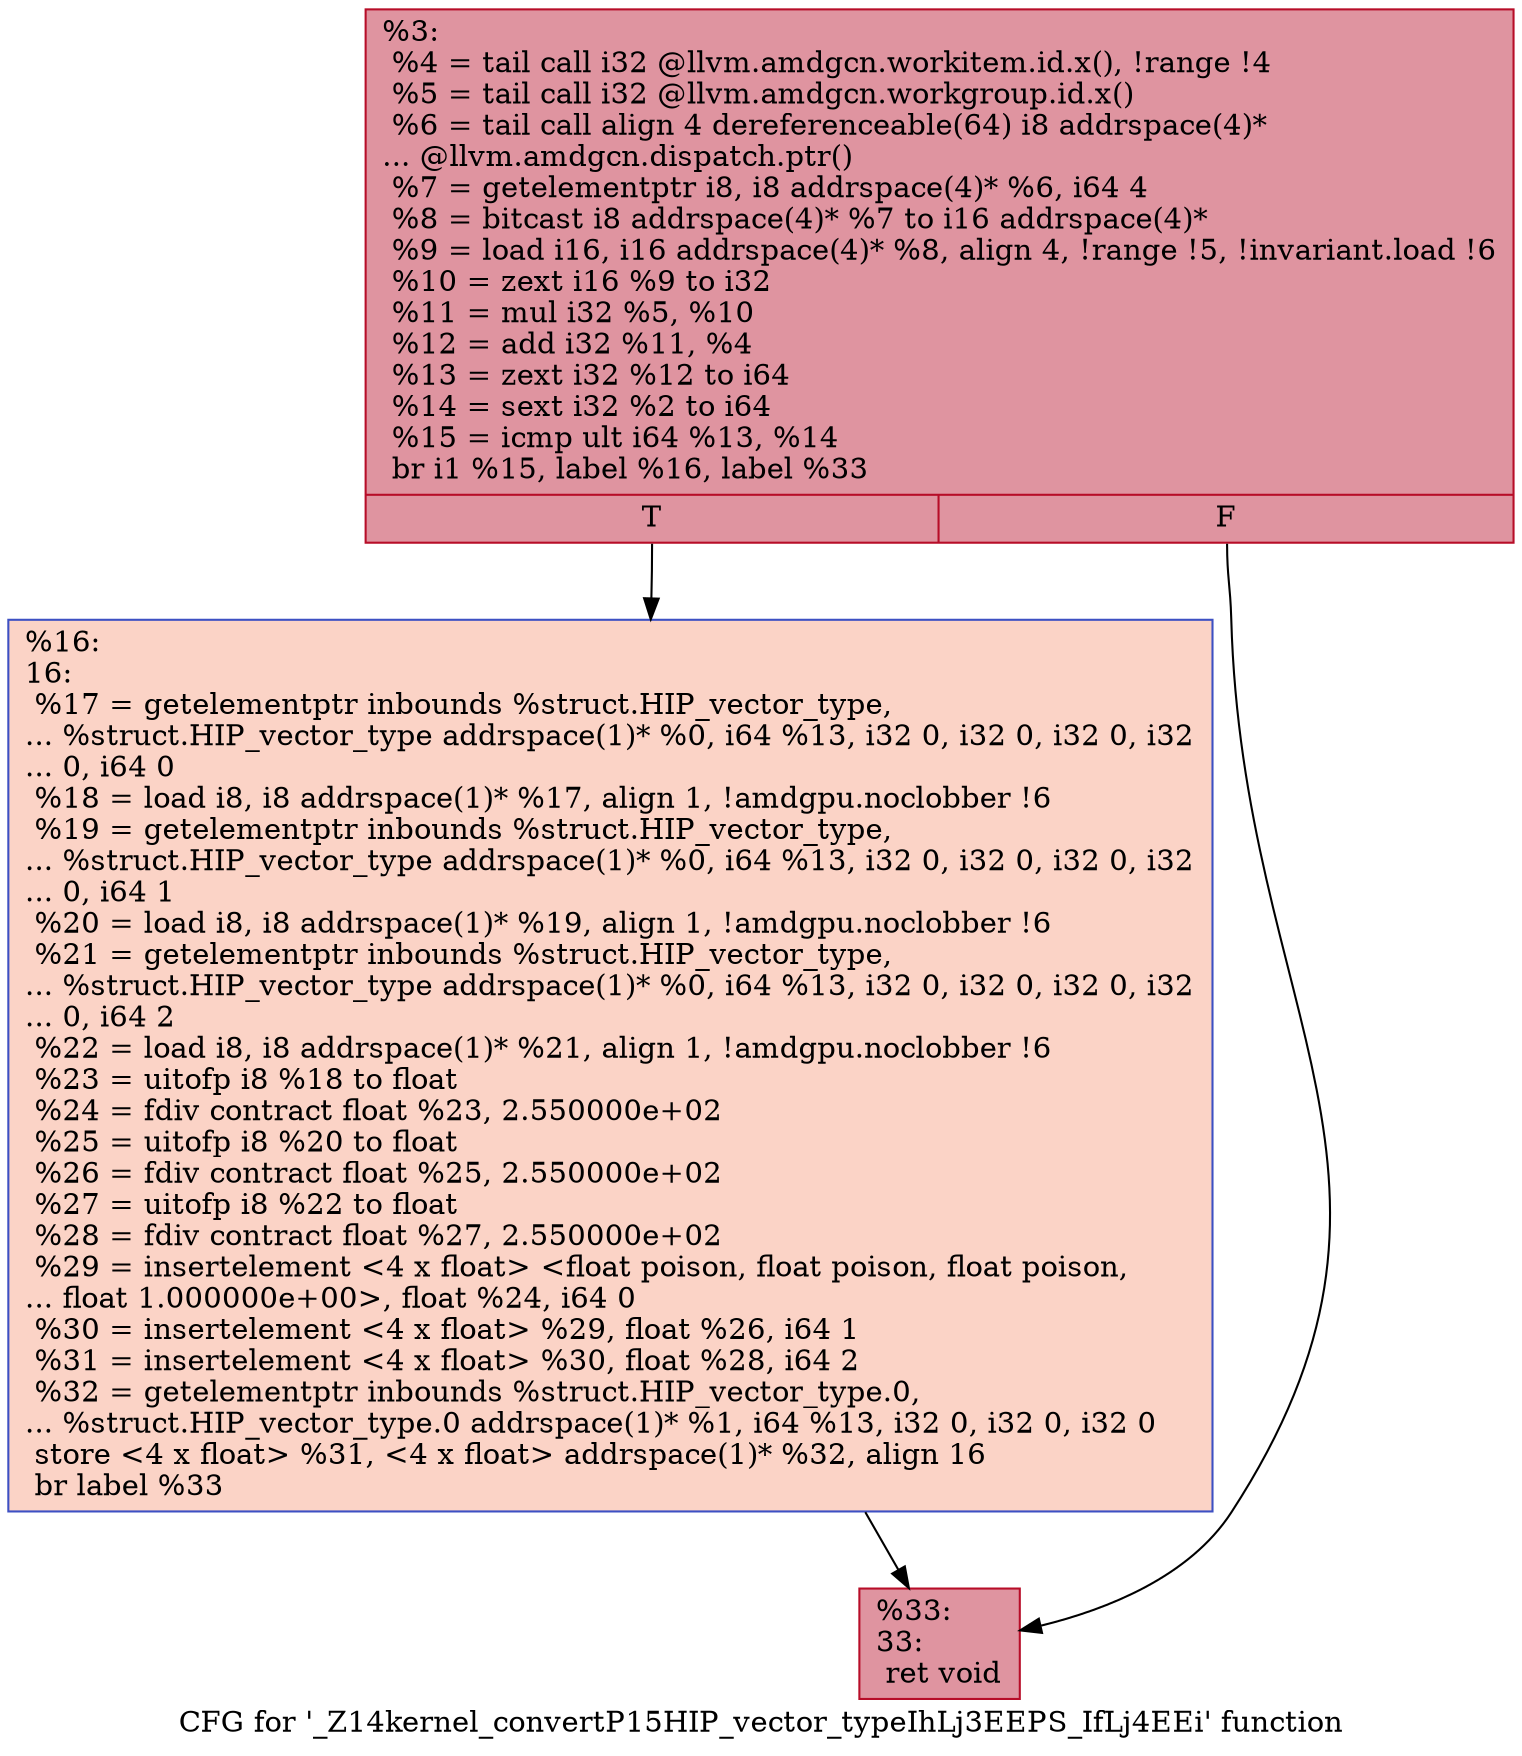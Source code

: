 digraph "CFG for '_Z14kernel_convertP15HIP_vector_typeIhLj3EEPS_IfLj4EEi' function" {
	label="CFG for '_Z14kernel_convertP15HIP_vector_typeIhLj3EEPS_IfLj4EEi' function";

	Node0x482b690 [shape=record,color="#b70d28ff", style=filled, fillcolor="#b70d2870",label="{%3:\l  %4 = tail call i32 @llvm.amdgcn.workitem.id.x(), !range !4\l  %5 = tail call i32 @llvm.amdgcn.workgroup.id.x()\l  %6 = tail call align 4 dereferenceable(64) i8 addrspace(4)*\l... @llvm.amdgcn.dispatch.ptr()\l  %7 = getelementptr i8, i8 addrspace(4)* %6, i64 4\l  %8 = bitcast i8 addrspace(4)* %7 to i16 addrspace(4)*\l  %9 = load i16, i16 addrspace(4)* %8, align 4, !range !5, !invariant.load !6\l  %10 = zext i16 %9 to i32\l  %11 = mul i32 %5, %10\l  %12 = add i32 %11, %4\l  %13 = zext i32 %12 to i64\l  %14 = sext i32 %2 to i64\l  %15 = icmp ult i64 %13, %14\l  br i1 %15, label %16, label %33\l|{<s0>T|<s1>F}}"];
	Node0x482b690:s0 -> Node0x482d680;
	Node0x482b690:s1 -> Node0x482d710;
	Node0x482d680 [shape=record,color="#3d50c3ff", style=filled, fillcolor="#f59c7d70",label="{%16:\l16:                                               \l  %17 = getelementptr inbounds %struct.HIP_vector_type,\l... %struct.HIP_vector_type addrspace(1)* %0, i64 %13, i32 0, i32 0, i32 0, i32\l... 0, i64 0\l  %18 = load i8, i8 addrspace(1)* %17, align 1, !amdgpu.noclobber !6\l  %19 = getelementptr inbounds %struct.HIP_vector_type,\l... %struct.HIP_vector_type addrspace(1)* %0, i64 %13, i32 0, i32 0, i32 0, i32\l... 0, i64 1\l  %20 = load i8, i8 addrspace(1)* %19, align 1, !amdgpu.noclobber !6\l  %21 = getelementptr inbounds %struct.HIP_vector_type,\l... %struct.HIP_vector_type addrspace(1)* %0, i64 %13, i32 0, i32 0, i32 0, i32\l... 0, i64 2\l  %22 = load i8, i8 addrspace(1)* %21, align 1, !amdgpu.noclobber !6\l  %23 = uitofp i8 %18 to float\l  %24 = fdiv contract float %23, 2.550000e+02\l  %25 = uitofp i8 %20 to float\l  %26 = fdiv contract float %25, 2.550000e+02\l  %27 = uitofp i8 %22 to float\l  %28 = fdiv contract float %27, 2.550000e+02\l  %29 = insertelement \<4 x float\> \<float poison, float poison, float poison,\l... float 1.000000e+00\>, float %24, i64 0\l  %30 = insertelement \<4 x float\> %29, float %26, i64 1\l  %31 = insertelement \<4 x float\> %30, float %28, i64 2\l  %32 = getelementptr inbounds %struct.HIP_vector_type.0,\l... %struct.HIP_vector_type.0 addrspace(1)* %1, i64 %13, i32 0, i32 0, i32 0\l  store \<4 x float\> %31, \<4 x float\> addrspace(1)* %32, align 16\l  br label %33\l}"];
	Node0x482d680 -> Node0x482d710;
	Node0x482d710 [shape=record,color="#b70d28ff", style=filled, fillcolor="#b70d2870",label="{%33:\l33:                                               \l  ret void\l}"];
}
